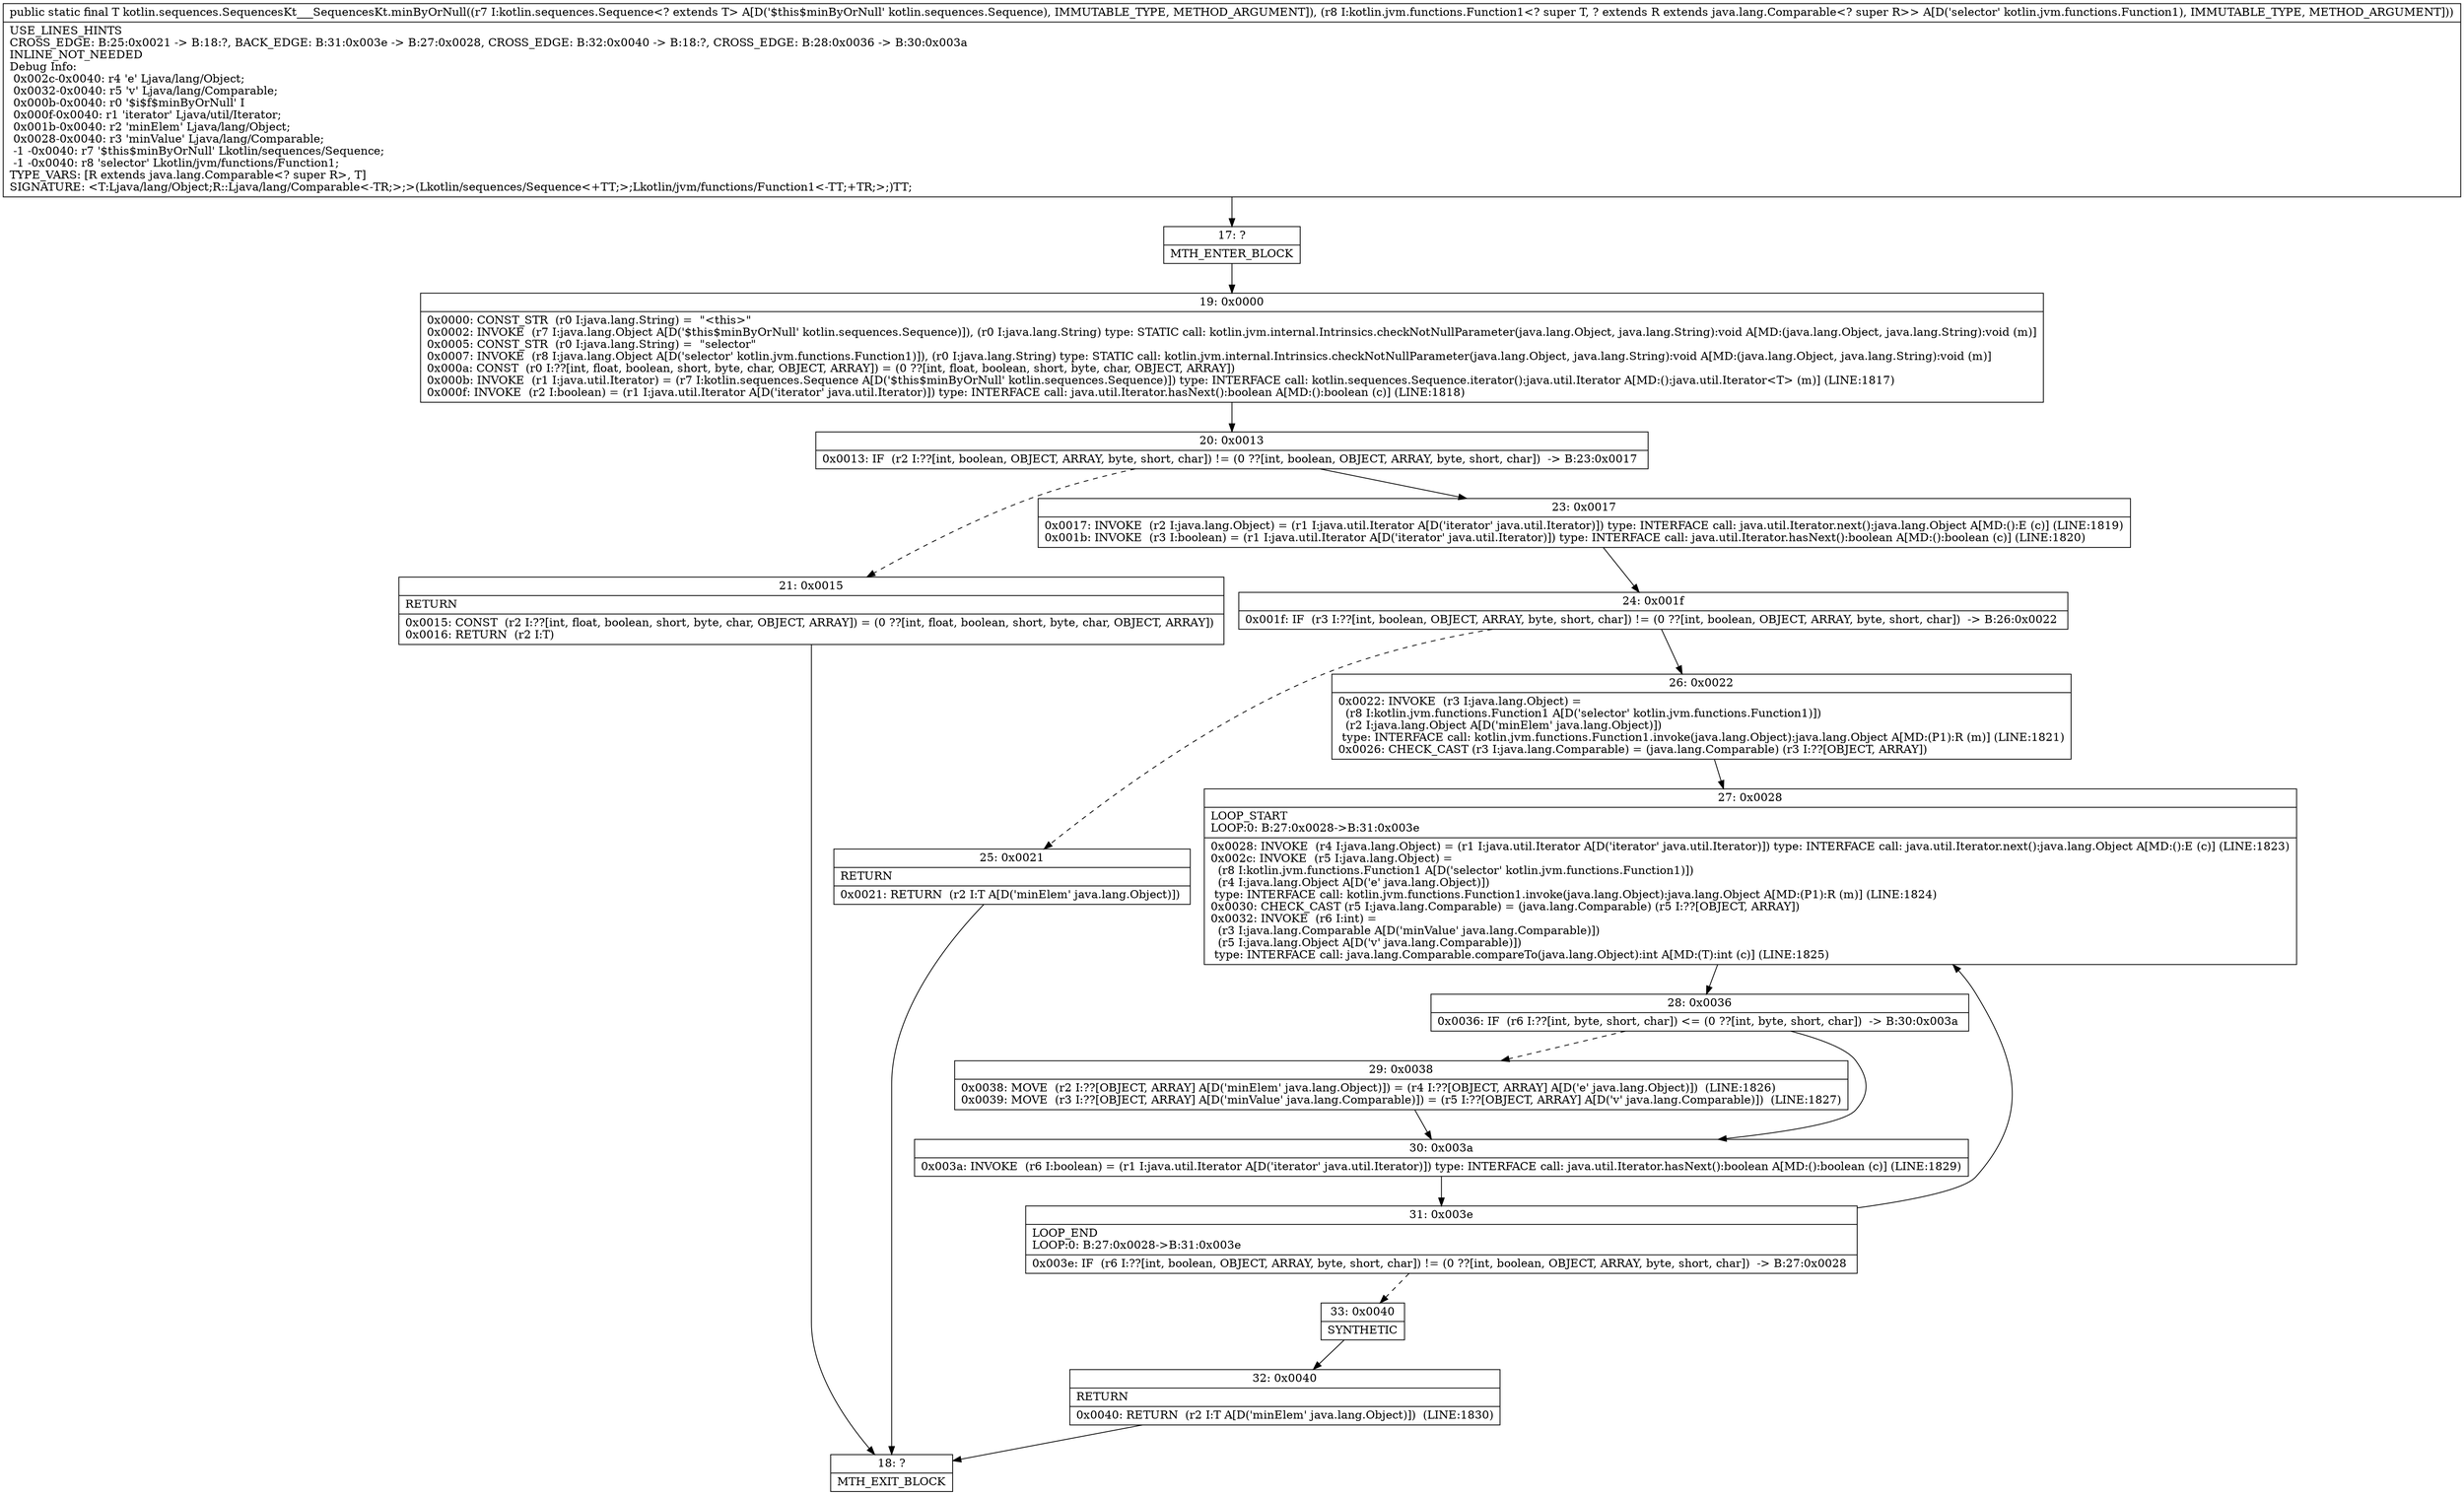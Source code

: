 digraph "CFG forkotlin.sequences.SequencesKt___SequencesKt.minByOrNull(Lkotlin\/sequences\/Sequence;Lkotlin\/jvm\/functions\/Function1;)Ljava\/lang\/Object;" {
Node_17 [shape=record,label="{17\:\ ?|MTH_ENTER_BLOCK\l}"];
Node_19 [shape=record,label="{19\:\ 0x0000|0x0000: CONST_STR  (r0 I:java.lang.String) =  \"\<this\>\" \l0x0002: INVOKE  (r7 I:java.lang.Object A[D('$this$minByOrNull' kotlin.sequences.Sequence)]), (r0 I:java.lang.String) type: STATIC call: kotlin.jvm.internal.Intrinsics.checkNotNullParameter(java.lang.Object, java.lang.String):void A[MD:(java.lang.Object, java.lang.String):void (m)]\l0x0005: CONST_STR  (r0 I:java.lang.String) =  \"selector\" \l0x0007: INVOKE  (r8 I:java.lang.Object A[D('selector' kotlin.jvm.functions.Function1)]), (r0 I:java.lang.String) type: STATIC call: kotlin.jvm.internal.Intrinsics.checkNotNullParameter(java.lang.Object, java.lang.String):void A[MD:(java.lang.Object, java.lang.String):void (m)]\l0x000a: CONST  (r0 I:??[int, float, boolean, short, byte, char, OBJECT, ARRAY]) = (0 ??[int, float, boolean, short, byte, char, OBJECT, ARRAY]) \l0x000b: INVOKE  (r1 I:java.util.Iterator) = (r7 I:kotlin.sequences.Sequence A[D('$this$minByOrNull' kotlin.sequences.Sequence)]) type: INTERFACE call: kotlin.sequences.Sequence.iterator():java.util.Iterator A[MD:():java.util.Iterator\<T\> (m)] (LINE:1817)\l0x000f: INVOKE  (r2 I:boolean) = (r1 I:java.util.Iterator A[D('iterator' java.util.Iterator)]) type: INTERFACE call: java.util.Iterator.hasNext():boolean A[MD:():boolean (c)] (LINE:1818)\l}"];
Node_20 [shape=record,label="{20\:\ 0x0013|0x0013: IF  (r2 I:??[int, boolean, OBJECT, ARRAY, byte, short, char]) != (0 ??[int, boolean, OBJECT, ARRAY, byte, short, char])  \-\> B:23:0x0017 \l}"];
Node_21 [shape=record,label="{21\:\ 0x0015|RETURN\l|0x0015: CONST  (r2 I:??[int, float, boolean, short, byte, char, OBJECT, ARRAY]) = (0 ??[int, float, boolean, short, byte, char, OBJECT, ARRAY]) \l0x0016: RETURN  (r2 I:T) \l}"];
Node_18 [shape=record,label="{18\:\ ?|MTH_EXIT_BLOCK\l}"];
Node_23 [shape=record,label="{23\:\ 0x0017|0x0017: INVOKE  (r2 I:java.lang.Object) = (r1 I:java.util.Iterator A[D('iterator' java.util.Iterator)]) type: INTERFACE call: java.util.Iterator.next():java.lang.Object A[MD:():E (c)] (LINE:1819)\l0x001b: INVOKE  (r3 I:boolean) = (r1 I:java.util.Iterator A[D('iterator' java.util.Iterator)]) type: INTERFACE call: java.util.Iterator.hasNext():boolean A[MD:():boolean (c)] (LINE:1820)\l}"];
Node_24 [shape=record,label="{24\:\ 0x001f|0x001f: IF  (r3 I:??[int, boolean, OBJECT, ARRAY, byte, short, char]) != (0 ??[int, boolean, OBJECT, ARRAY, byte, short, char])  \-\> B:26:0x0022 \l}"];
Node_25 [shape=record,label="{25\:\ 0x0021|RETURN\l|0x0021: RETURN  (r2 I:T A[D('minElem' java.lang.Object)]) \l}"];
Node_26 [shape=record,label="{26\:\ 0x0022|0x0022: INVOKE  (r3 I:java.lang.Object) = \l  (r8 I:kotlin.jvm.functions.Function1 A[D('selector' kotlin.jvm.functions.Function1)])\l  (r2 I:java.lang.Object A[D('minElem' java.lang.Object)])\l type: INTERFACE call: kotlin.jvm.functions.Function1.invoke(java.lang.Object):java.lang.Object A[MD:(P1):R (m)] (LINE:1821)\l0x0026: CHECK_CAST (r3 I:java.lang.Comparable) = (java.lang.Comparable) (r3 I:??[OBJECT, ARRAY]) \l}"];
Node_27 [shape=record,label="{27\:\ 0x0028|LOOP_START\lLOOP:0: B:27:0x0028\-\>B:31:0x003e\l|0x0028: INVOKE  (r4 I:java.lang.Object) = (r1 I:java.util.Iterator A[D('iterator' java.util.Iterator)]) type: INTERFACE call: java.util.Iterator.next():java.lang.Object A[MD:():E (c)] (LINE:1823)\l0x002c: INVOKE  (r5 I:java.lang.Object) = \l  (r8 I:kotlin.jvm.functions.Function1 A[D('selector' kotlin.jvm.functions.Function1)])\l  (r4 I:java.lang.Object A[D('e' java.lang.Object)])\l type: INTERFACE call: kotlin.jvm.functions.Function1.invoke(java.lang.Object):java.lang.Object A[MD:(P1):R (m)] (LINE:1824)\l0x0030: CHECK_CAST (r5 I:java.lang.Comparable) = (java.lang.Comparable) (r5 I:??[OBJECT, ARRAY]) \l0x0032: INVOKE  (r6 I:int) = \l  (r3 I:java.lang.Comparable A[D('minValue' java.lang.Comparable)])\l  (r5 I:java.lang.Object A[D('v' java.lang.Comparable)])\l type: INTERFACE call: java.lang.Comparable.compareTo(java.lang.Object):int A[MD:(T):int (c)] (LINE:1825)\l}"];
Node_28 [shape=record,label="{28\:\ 0x0036|0x0036: IF  (r6 I:??[int, byte, short, char]) \<= (0 ??[int, byte, short, char])  \-\> B:30:0x003a \l}"];
Node_29 [shape=record,label="{29\:\ 0x0038|0x0038: MOVE  (r2 I:??[OBJECT, ARRAY] A[D('minElem' java.lang.Object)]) = (r4 I:??[OBJECT, ARRAY] A[D('e' java.lang.Object)])  (LINE:1826)\l0x0039: MOVE  (r3 I:??[OBJECT, ARRAY] A[D('minValue' java.lang.Comparable)]) = (r5 I:??[OBJECT, ARRAY] A[D('v' java.lang.Comparable)])  (LINE:1827)\l}"];
Node_30 [shape=record,label="{30\:\ 0x003a|0x003a: INVOKE  (r6 I:boolean) = (r1 I:java.util.Iterator A[D('iterator' java.util.Iterator)]) type: INTERFACE call: java.util.Iterator.hasNext():boolean A[MD:():boolean (c)] (LINE:1829)\l}"];
Node_31 [shape=record,label="{31\:\ 0x003e|LOOP_END\lLOOP:0: B:27:0x0028\-\>B:31:0x003e\l|0x003e: IF  (r6 I:??[int, boolean, OBJECT, ARRAY, byte, short, char]) != (0 ??[int, boolean, OBJECT, ARRAY, byte, short, char])  \-\> B:27:0x0028 \l}"];
Node_33 [shape=record,label="{33\:\ 0x0040|SYNTHETIC\l}"];
Node_32 [shape=record,label="{32\:\ 0x0040|RETURN\l|0x0040: RETURN  (r2 I:T A[D('minElem' java.lang.Object)])  (LINE:1830)\l}"];
MethodNode[shape=record,label="{public static final T kotlin.sequences.SequencesKt___SequencesKt.minByOrNull((r7 I:kotlin.sequences.Sequence\<? extends T\> A[D('$this$minByOrNull' kotlin.sequences.Sequence), IMMUTABLE_TYPE, METHOD_ARGUMENT]), (r8 I:kotlin.jvm.functions.Function1\<? super T, ? extends R extends java.lang.Comparable\<? super R\>\> A[D('selector' kotlin.jvm.functions.Function1), IMMUTABLE_TYPE, METHOD_ARGUMENT]))  | USE_LINES_HINTS\lCROSS_EDGE: B:25:0x0021 \-\> B:18:?, BACK_EDGE: B:31:0x003e \-\> B:27:0x0028, CROSS_EDGE: B:32:0x0040 \-\> B:18:?, CROSS_EDGE: B:28:0x0036 \-\> B:30:0x003a\lINLINE_NOT_NEEDED\lDebug Info:\l  0x002c\-0x0040: r4 'e' Ljava\/lang\/Object;\l  0x0032\-0x0040: r5 'v' Ljava\/lang\/Comparable;\l  0x000b\-0x0040: r0 '$i$f$minByOrNull' I\l  0x000f\-0x0040: r1 'iterator' Ljava\/util\/Iterator;\l  0x001b\-0x0040: r2 'minElem' Ljava\/lang\/Object;\l  0x0028\-0x0040: r3 'minValue' Ljava\/lang\/Comparable;\l  \-1 \-0x0040: r7 '$this$minByOrNull' Lkotlin\/sequences\/Sequence;\l  \-1 \-0x0040: r8 'selector' Lkotlin\/jvm\/functions\/Function1;\lTYPE_VARS: [R extends java.lang.Comparable\<? super R\>, T]\lSIGNATURE: \<T:Ljava\/lang\/Object;R::Ljava\/lang\/Comparable\<\-TR;\>;\>(Lkotlin\/sequences\/Sequence\<+TT;\>;Lkotlin\/jvm\/functions\/Function1\<\-TT;+TR;\>;)TT;\l}"];
MethodNode -> Node_17;Node_17 -> Node_19;
Node_19 -> Node_20;
Node_20 -> Node_21[style=dashed];
Node_20 -> Node_23;
Node_21 -> Node_18;
Node_23 -> Node_24;
Node_24 -> Node_25[style=dashed];
Node_24 -> Node_26;
Node_25 -> Node_18;
Node_26 -> Node_27;
Node_27 -> Node_28;
Node_28 -> Node_29[style=dashed];
Node_28 -> Node_30;
Node_29 -> Node_30;
Node_30 -> Node_31;
Node_31 -> Node_27;
Node_31 -> Node_33[style=dashed];
Node_33 -> Node_32;
Node_32 -> Node_18;
}

